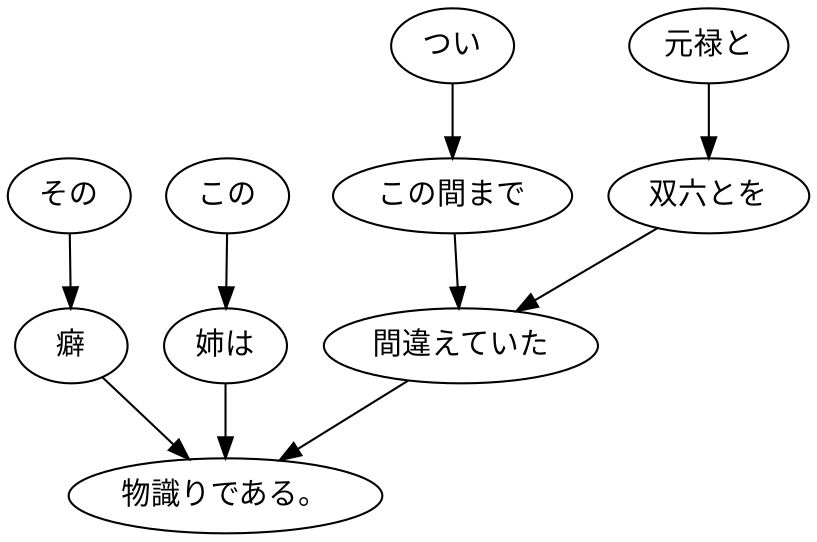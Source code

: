 digraph graph6467 {
	node0 [label="その"];
	node1 [label="癖"];
	node2 [label="この"];
	node3 [label="姉は"];
	node4 [label="つい"];
	node5 [label="この間まで"];
	node6 [label="元禄と"];
	node7 [label="双六とを"];
	node8 [label="間違えていた"];
	node9 [label="物識りである。"];
	node0 -> node1;
	node1 -> node9;
	node2 -> node3;
	node3 -> node9;
	node4 -> node5;
	node5 -> node8;
	node6 -> node7;
	node7 -> node8;
	node8 -> node9;
}
